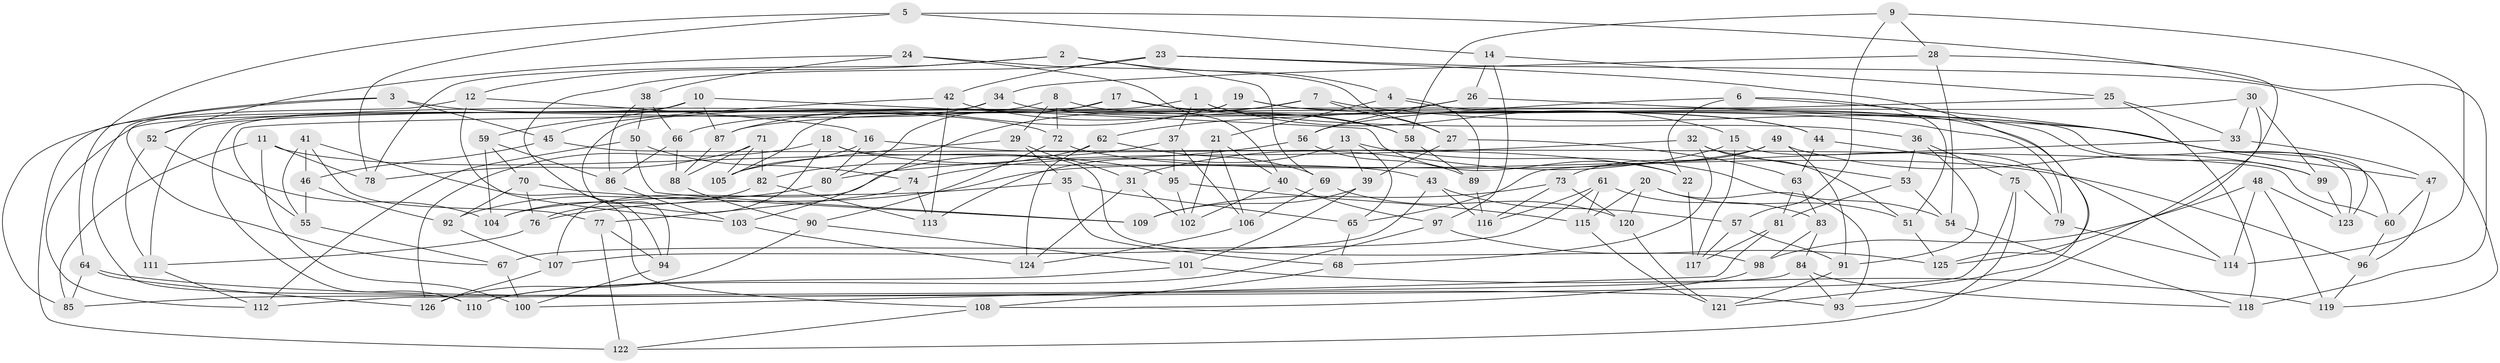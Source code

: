 // coarse degree distribution, {10: 0.015873015873015872, 8: 0.19047619047619047, 4: 0.4126984126984127, 12: 0.015873015873015872, 9: 0.031746031746031744, 11: 0.015873015873015872, 6: 0.1746031746031746, 5: 0.047619047619047616, 7: 0.047619047619047616, 3: 0.047619047619047616}
// Generated by graph-tools (version 1.1) at 2025/20/03/04/25 18:20:39]
// undirected, 126 vertices, 252 edges
graph export_dot {
graph [start="1"]
  node [color=gray90,style=filled];
  1;
  2;
  3;
  4;
  5;
  6;
  7;
  8;
  9;
  10;
  11;
  12;
  13;
  14;
  15;
  16;
  17;
  18;
  19;
  20;
  21;
  22;
  23;
  24;
  25;
  26;
  27;
  28;
  29;
  30;
  31;
  32;
  33;
  34;
  35;
  36;
  37;
  38;
  39;
  40;
  41;
  42;
  43;
  44;
  45;
  46;
  47;
  48;
  49;
  50;
  51;
  52;
  53;
  54;
  55;
  56;
  57;
  58;
  59;
  60;
  61;
  62;
  63;
  64;
  65;
  66;
  67;
  68;
  69;
  70;
  71;
  72;
  73;
  74;
  75;
  76;
  77;
  78;
  79;
  80;
  81;
  82;
  83;
  84;
  85;
  86;
  87;
  88;
  89;
  90;
  91;
  92;
  93;
  94;
  95;
  96;
  97;
  98;
  99;
  100;
  101;
  102;
  103;
  104;
  105;
  106;
  107;
  108;
  109;
  110;
  111;
  112;
  113;
  114;
  115;
  116;
  117;
  118;
  119;
  120;
  121;
  122;
  123;
  124;
  125;
  126;
  1 -- 37;
  1 -- 36;
  1 -- 15;
  1 -- 94;
  2 -- 78;
  2 -- 69;
  2 -- 4;
  2 -- 12;
  3 -- 72;
  3 -- 110;
  3 -- 85;
  3 -- 45;
  4 -- 21;
  4 -- 89;
  4 -- 121;
  5 -- 64;
  5 -- 14;
  5 -- 78;
  5 -- 118;
  6 -- 51;
  6 -- 22;
  6 -- 123;
  6 -- 56;
  7 -- 66;
  7 -- 27;
  7 -- 103;
  7 -- 47;
  8 -- 29;
  8 -- 52;
  8 -- 44;
  8 -- 72;
  9 -- 58;
  9 -- 28;
  9 -- 57;
  9 -- 114;
  10 -- 122;
  10 -- 87;
  10 -- 59;
  10 -- 22;
  11 -- 100;
  11 -- 85;
  11 -- 78;
  11 -- 95;
  12 -- 103;
  12 -- 67;
  12 -- 16;
  13 -- 54;
  13 -- 65;
  13 -- 39;
  13 -- 113;
  14 -- 97;
  14 -- 25;
  14 -- 26;
  15 -- 31;
  15 -- 117;
  15 -- 79;
  16 -- 105;
  16 -- 80;
  16 -- 22;
  17 -- 58;
  17 -- 80;
  17 -- 111;
  17 -- 79;
  18 -- 76;
  18 -- 126;
  18 -- 98;
  18 -- 43;
  19 -- 99;
  19 -- 110;
  19 -- 87;
  19 -- 123;
  20 -- 51;
  20 -- 120;
  20 -- 93;
  20 -- 115;
  21 -- 40;
  21 -- 106;
  21 -- 102;
  22 -- 117;
  23 -- 119;
  23 -- 94;
  23 -- 42;
  23 -- 125;
  24 -- 27;
  24 -- 52;
  24 -- 40;
  24 -- 38;
  25 -- 33;
  25 -- 55;
  25 -- 118;
  26 -- 56;
  26 -- 60;
  26 -- 62;
  27 -- 63;
  27 -- 39;
  28 -- 125;
  28 -- 34;
  28 -- 54;
  29 -- 105;
  29 -- 35;
  29 -- 31;
  30 -- 93;
  30 -- 99;
  30 -- 33;
  30 -- 87;
  31 -- 102;
  31 -- 124;
  32 -- 80;
  32 -- 51;
  32 -- 68;
  32 -- 53;
  33 -- 47;
  33 -- 65;
  34 -- 44;
  34 -- 105;
  34 -- 112;
  35 -- 68;
  35 -- 104;
  35 -- 65;
  36 -- 91;
  36 -- 75;
  36 -- 53;
  37 -- 106;
  37 -- 107;
  37 -- 95;
  38 -- 86;
  38 -- 66;
  38 -- 50;
  39 -- 109;
  39 -- 101;
  40 -- 97;
  40 -- 102;
  41 -- 46;
  41 -- 55;
  41 -- 108;
  41 -- 77;
  42 -- 45;
  42 -- 113;
  42 -- 58;
  43 -- 116;
  43 -- 107;
  43 -- 57;
  44 -- 114;
  44 -- 63;
  45 -- 46;
  45 -- 60;
  46 -- 55;
  46 -- 92;
  47 -- 96;
  47 -- 60;
  48 -- 119;
  48 -- 123;
  48 -- 114;
  48 -- 98;
  49 -- 73;
  49 -- 76;
  49 -- 99;
  49 -- 91;
  50 -- 109;
  50 -- 112;
  50 -- 74;
  51 -- 125;
  52 -- 104;
  52 -- 111;
  53 -- 54;
  53 -- 81;
  54 -- 118;
  55 -- 67;
  56 -- 89;
  56 -- 74;
  57 -- 117;
  57 -- 91;
  58 -- 89;
  59 -- 86;
  59 -- 70;
  59 -- 104;
  60 -- 96;
  61 -- 115;
  61 -- 116;
  61 -- 83;
  61 -- 67;
  62 -- 124;
  62 -- 69;
  62 -- 82;
  63 -- 81;
  63 -- 83;
  64 -- 93;
  64 -- 85;
  64 -- 126;
  65 -- 68;
  66 -- 88;
  66 -- 86;
  67 -- 100;
  68 -- 108;
  69 -- 120;
  69 -- 106;
  70 -- 76;
  70 -- 109;
  70 -- 92;
  71 -- 82;
  71 -- 105;
  71 -- 78;
  71 -- 88;
  72 -- 96;
  72 -- 90;
  73 -- 116;
  73 -- 109;
  73 -- 120;
  74 -- 77;
  74 -- 113;
  75 -- 122;
  75 -- 79;
  75 -- 112;
  76 -- 111;
  77 -- 122;
  77 -- 94;
  79 -- 114;
  80 -- 92;
  81 -- 117;
  81 -- 100;
  82 -- 104;
  82 -- 113;
  83 -- 98;
  83 -- 84;
  84 -- 93;
  84 -- 85;
  84 -- 118;
  86 -- 103;
  87 -- 88;
  88 -- 90;
  89 -- 116;
  90 -- 126;
  90 -- 101;
  91 -- 121;
  92 -- 107;
  94 -- 100;
  95 -- 102;
  95 -- 115;
  96 -- 119;
  97 -- 110;
  97 -- 125;
  98 -- 108;
  99 -- 123;
  101 -- 119;
  101 -- 110;
  103 -- 124;
  106 -- 124;
  107 -- 126;
  108 -- 122;
  111 -- 112;
  115 -- 121;
  120 -- 121;
}
